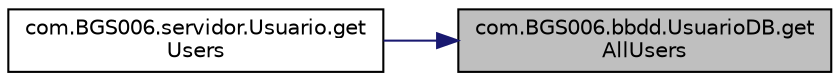 digraph "com.BGS006.bbdd.UsuarioDB.getAllUsers"
{
 // LATEX_PDF_SIZE
  edge [fontname="Helvetica",fontsize="10",labelfontname="Helvetica",labelfontsize="10"];
  node [fontname="Helvetica",fontsize="10",shape=record];
  rankdir="RL";
  Node1 [label="com.BGS006.bbdd.UsuarioDB.get\lAllUsers",height=0.2,width=0.4,color="black", fillcolor="grey75", style="filled", fontcolor="black",tooltip=" "];
  Node1 -> Node2 [dir="back",color="midnightblue",fontsize="10",style="solid",fontname="Helvetica"];
  Node2 [label="com.BGS006.servidor.Usuario.get\lUsers",height=0.2,width=0.4,color="black", fillcolor="white", style="filled",URL="$classcom_1_1_b_g_s006_1_1servidor_1_1_usuario.html#aee0c6dff3d5e1d385e4c5cb25620b7e1",tooltip=" "];
}
